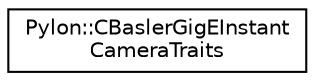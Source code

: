 digraph "Graphical Class Hierarchy"
{
  edge [fontname="Helvetica",fontsize="10",labelfontname="Helvetica",labelfontsize="10"];
  node [fontname="Helvetica",fontsize="10",shape=record];
  rankdir="LR";
  Node1 [label="Pylon::CBaslerGigEInstant\lCameraTraits",height=0.2,width=0.4,color="black", fillcolor="white", style="filled",URL="$struct_pylon_1_1_c_basler_gig_e_instant_camera_traits.html",tooltip="Lists all the types used by the GigE device specific instant camera class. "];
}
